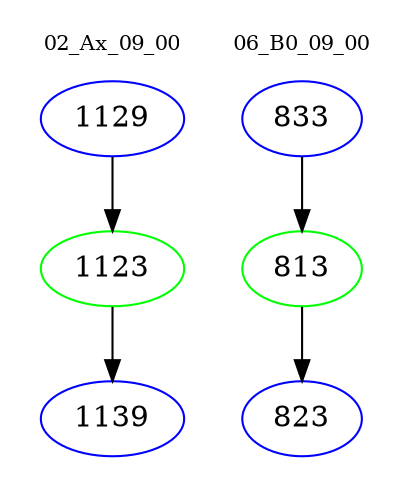 digraph{
subgraph cluster_0 {
color = white
label = "02_Ax_09_00";
fontsize=10;
T0_1129 [label="1129", color="blue"]
T0_1129 -> T0_1123 [color="black"]
T0_1123 [label="1123", color="green"]
T0_1123 -> T0_1139 [color="black"]
T0_1139 [label="1139", color="blue"]
}
subgraph cluster_1 {
color = white
label = "06_B0_09_00";
fontsize=10;
T1_833 [label="833", color="blue"]
T1_833 -> T1_813 [color="black"]
T1_813 [label="813", color="green"]
T1_813 -> T1_823 [color="black"]
T1_823 [label="823", color="blue"]
}
}
